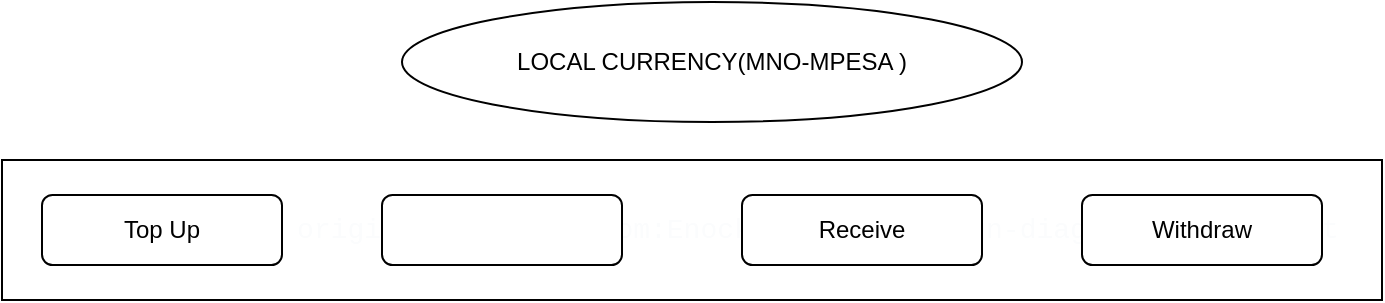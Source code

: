 <mxfile version="24.7.6">
  <diagram name="Page-1" id="_VVNCH2tBkHM1oxdJzIi">
    <mxGraphModel dx="1396" dy="793" grid="1" gridSize="10" guides="1" tooltips="1" connect="1" arrows="1" fold="1" page="1" pageScale="1" pageWidth="850" pageHeight="1100" math="0" shadow="0">
      <root>
        <mxCell id="0" />
        <mxCell id="1" parent="0" />
        <UserObject label="&lt;pre style=&quot;box-sizing: border-box; font-family: var(--fontStack-monospace, ui-monospace, SFMono-Regular, SF Mono, Menlo, Consolas, Liberation Mono, monospace); font-size: 14px; margin-top: 0px; margin-bottom: 0px; overflow: auto; color: rgb(251, 252, 253); font-style: normal; font-variant-ligatures: normal; font-variant-caps: normal; font-weight: 400; letter-spacing: normal; orphans: 2; text-align: start; text-indent: 0px; text-transform: none; widows: 2; word-spacing: 0px; -webkit-text-stroke-width: 0px; text-decoration-thickness: initial; text-decoration-style: initial; text-decoration-color: initial;&quot; class=&quot;copyable-terminal-content f5&quot; id=&quot;empty-setup-new-repo-echo&quot;&gt;&lt;span style=&quot;box-sizing: border-box;&quot; class=&quot;user-select-contain&quot;&gt;git remote add origin &lt;span style=&quot;box-sizing: border-box;&quot; data-targets=&quot;git-clone-help.helpTexts&quot;&gt;git@github.com:Enockkipkoech/design-diagrams-drawio.git&lt;/span&gt;&lt;/span&gt;&lt;/pre&gt;" id="Sc6ALYCBfedhq2a787Kb-1">
          <mxCell style="rounded=0;whiteSpace=wrap;html=1;" parent="1" vertex="1">
            <mxGeometry x="80" y="99" width="690" height="70" as="geometry" />
          </mxCell>
        </UserObject>
        <mxCell id="Sc6ALYCBfedhq2a787Kb-2" value="Top Up" style="rounded=1;whiteSpace=wrap;html=1;" parent="1" vertex="1">
          <mxGeometry x="100" y="116.5" width="120" height="35" as="geometry" />
        </mxCell>
        <mxCell id="Sc6ALYCBfedhq2a787Kb-3" value="" style="rounded=1;whiteSpace=wrap;html=1;" parent="1" vertex="1">
          <mxGeometry x="270" y="116.5" width="120" height="35" as="geometry" />
        </mxCell>
        <mxCell id="Sc6ALYCBfedhq2a787Kb-4" value="Receive" style="rounded=1;whiteSpace=wrap;html=1;" parent="1" vertex="1">
          <mxGeometry x="450" y="116.5" width="120" height="35" as="geometry" />
        </mxCell>
        <mxCell id="Sc6ALYCBfedhq2a787Kb-5" value="Withdraw" style="rounded=1;whiteSpace=wrap;html=1;" parent="1" vertex="1">
          <mxGeometry x="620" y="116.5" width="120" height="35" as="geometry" />
        </mxCell>
        <mxCell id="Sc6ALYCBfedhq2a787Kb-6" value="LOCAL CURRENCY(MNO-MPESA )" style="ellipse;whiteSpace=wrap;html=1;" parent="1" vertex="1">
          <mxGeometry x="280" y="20" width="310" height="60" as="geometry" />
        </mxCell>
        <mxCell id="Sc6ALYCBfedhq2a787Kb-7" style="edgeStyle=orthogonalEdgeStyle;rounded=0;orthogonalLoop=1;jettySize=auto;html=1;exitX=0.5;exitY=1;exitDx=0;exitDy=0;" parent="1" source="Sc6ALYCBfedhq2a787Kb-6" target="Sc6ALYCBfedhq2a787Kb-6" edge="1">
          <mxGeometry relative="1" as="geometry" />
        </mxCell>
      </root>
    </mxGraphModel>
  </diagram>
</mxfile>
